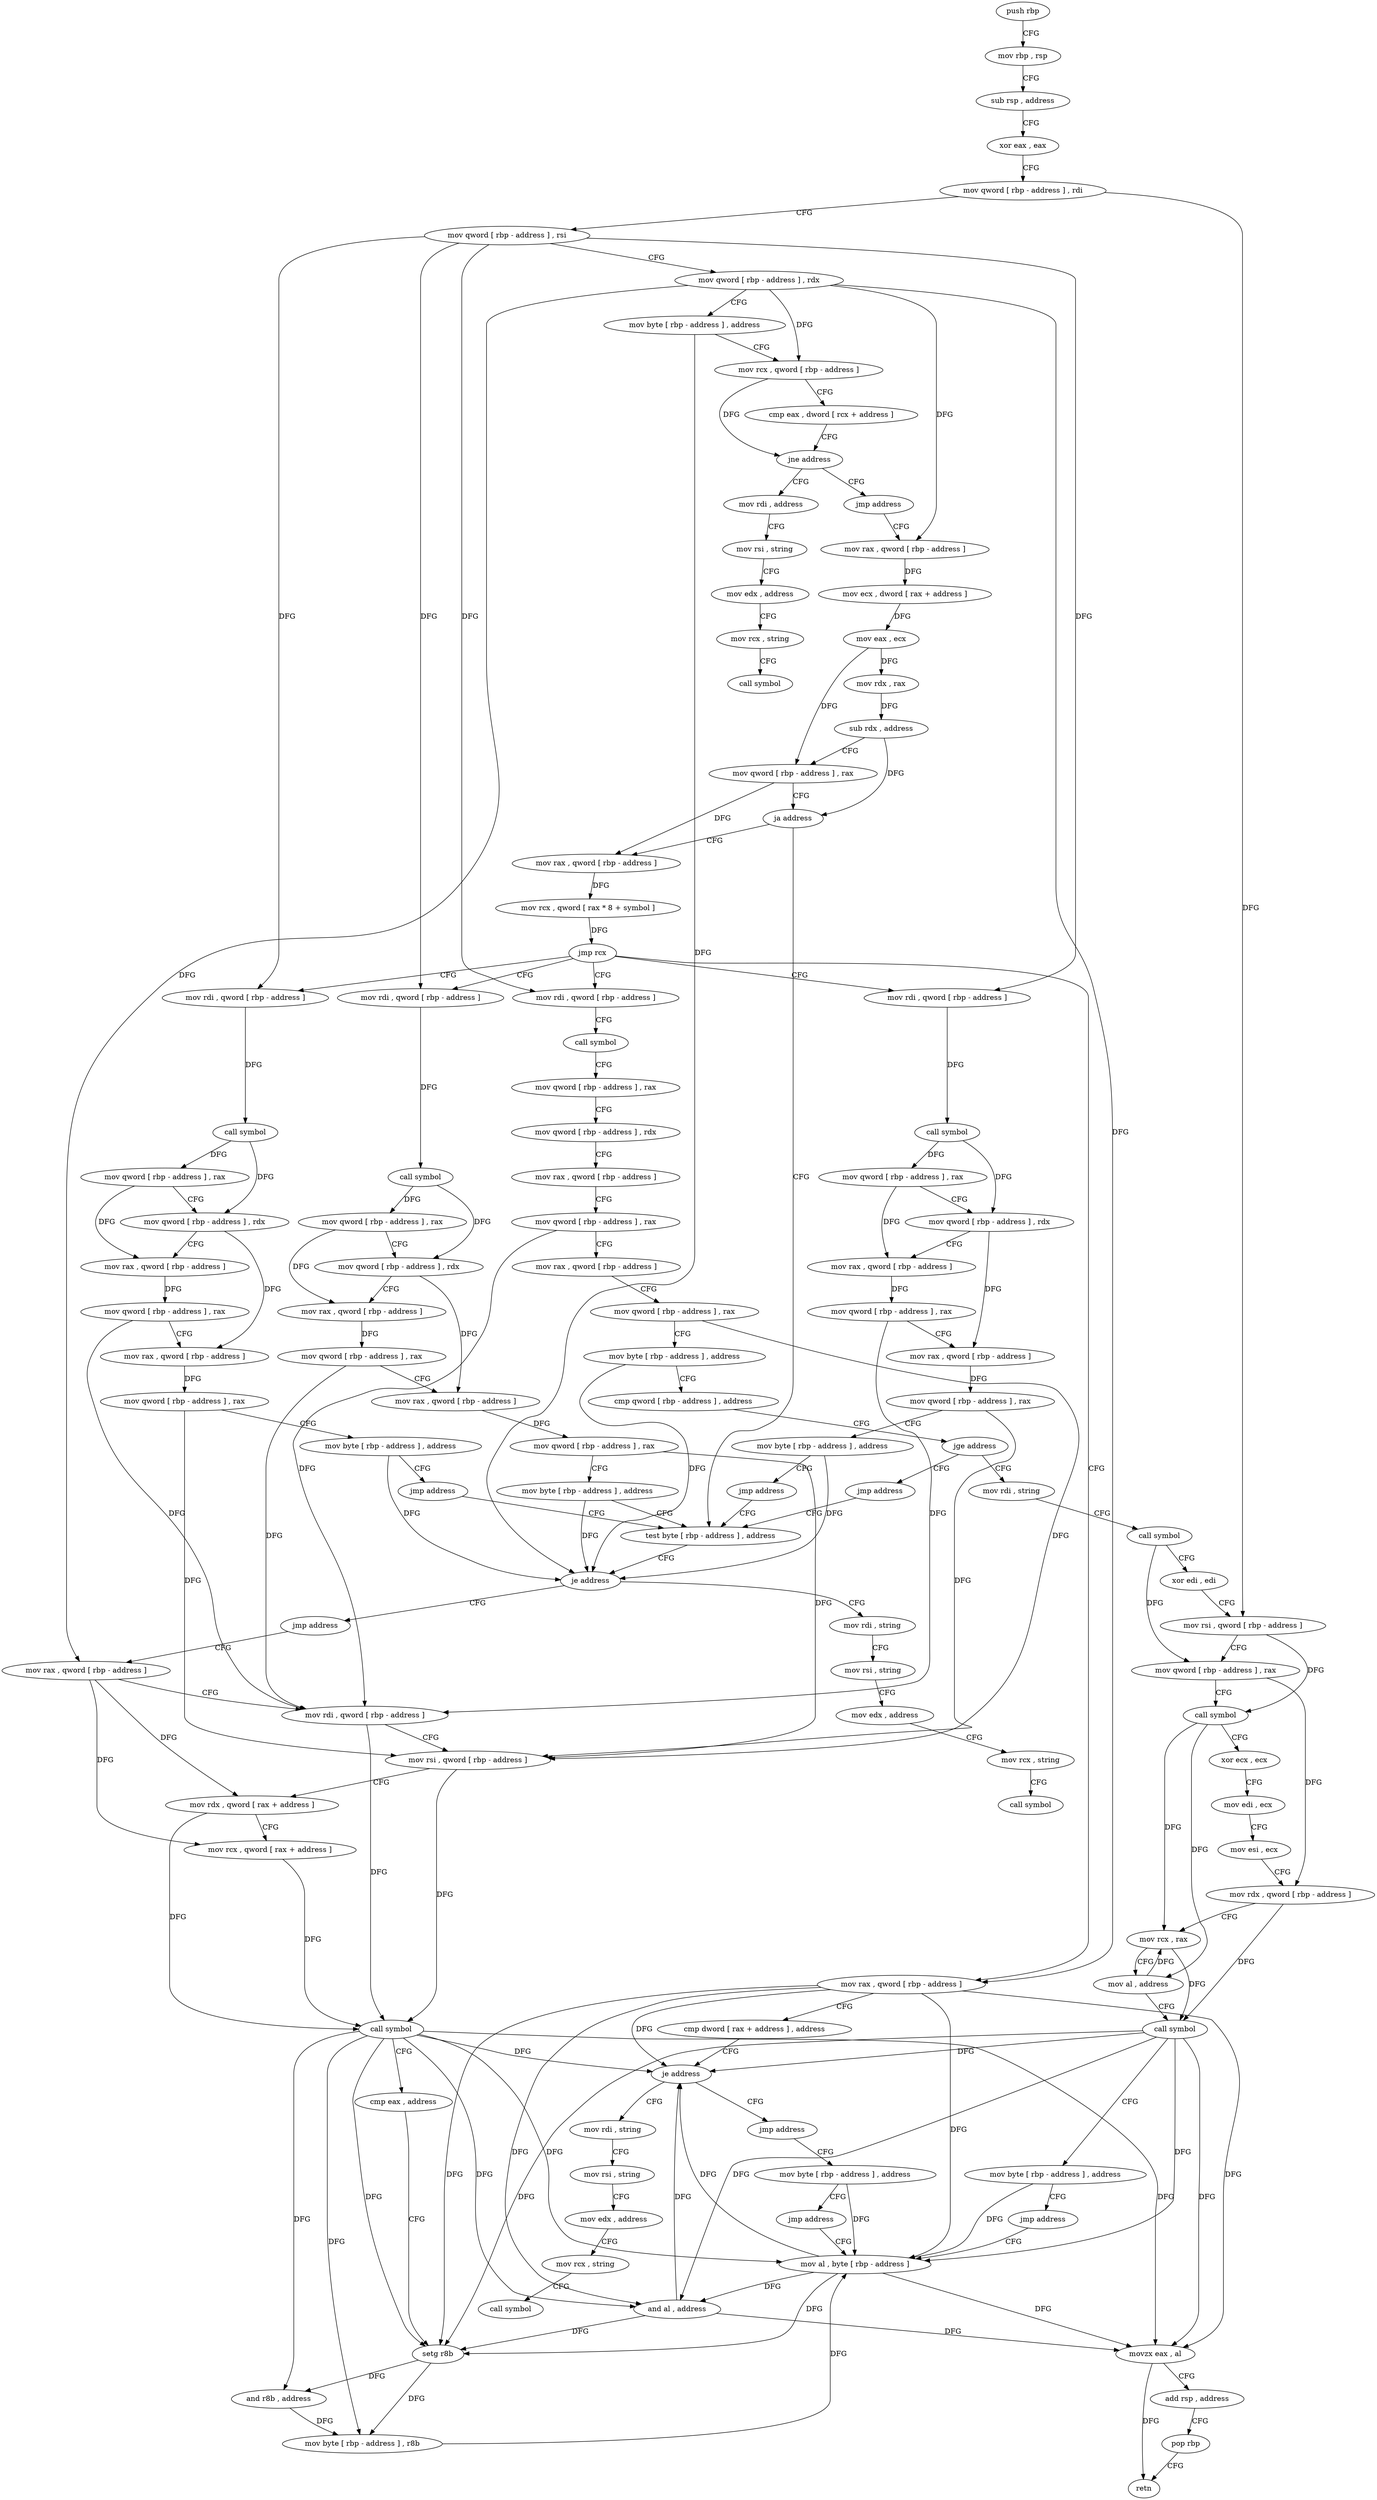 digraph "func" {
"4218544" [label = "push rbp" ]
"4218545" [label = "mov rbp , rsp" ]
"4218548" [label = "sub rsp , address" ]
"4218555" [label = "xor eax , eax" ]
"4218557" [label = "mov qword [ rbp - address ] , rdi" ]
"4218561" [label = "mov qword [ rbp - address ] , rsi" ]
"4218565" [label = "mov qword [ rbp - address ] , rdx" ]
"4218569" [label = "mov byte [ rbp - address ] , address" ]
"4218573" [label = "mov rcx , qword [ rbp - address ]" ]
"4218577" [label = "cmp eax , dword [ rcx + address ]" ]
"4218580" [label = "jne address" ]
"4218591" [label = "mov rdi , address" ]
"4218586" [label = "jmp address" ]
"4218601" [label = "mov rsi , string" ]
"4218611" [label = "mov edx , address" ]
"4218616" [label = "mov rcx , string" ]
"4218626" [label = "call symbol" ]
"4218631" [label = "mov rax , qword [ rbp - address ]" ]
"4218635" [label = "mov ecx , dword [ rax + address ]" ]
"4218638" [label = "mov eax , ecx" ]
"4218640" [label = "mov rdx , rax" ]
"4218643" [label = "sub rdx , address" ]
"4218647" [label = "mov qword [ rbp - address ] , rax" ]
"4218651" [label = "ja address" ]
"4218978" [label = "test byte [ rbp - address ] , address" ]
"4218657" [label = "mov rax , qword [ rbp - address ]" ]
"4218982" [label = "je address" ]
"4218993" [label = "mov rdi , string" ]
"4218988" [label = "jmp address" ]
"4218661" [label = "mov rcx , qword [ rax * 8 + symbol ]" ]
"4218669" [label = "jmp rcx" ]
"4218671" [label = "mov rax , qword [ rbp - address ]" ]
"4218739" [label = "mov rdi , qword [ rbp - address ]" ]
"4218781" [label = "mov rdi , qword [ rbp - address ]" ]
"4218899" [label = "mov rdi , qword [ rbp - address ]" ]
"4218941" [label = "mov rdi , qword [ rbp - address ]" ]
"4219003" [label = "mov rsi , string" ]
"4219013" [label = "mov edx , address" ]
"4219018" [label = "mov rcx , string" ]
"4219028" [label = "call symbol" ]
"4219033" [label = "mov rax , qword [ rbp - address ]" ]
"4218675" [label = "cmp dword [ rax + address ] , address" ]
"4218679" [label = "je address" ]
"4218690" [label = "mov rdi , string" ]
"4218685" [label = "jmp address" ]
"4218743" [label = "call symbol" ]
"4218748" [label = "mov qword [ rbp - address ] , rax" ]
"4218752" [label = "mov qword [ rbp - address ] , rdx" ]
"4218756" [label = "mov rax , qword [ rbp - address ]" ]
"4218760" [label = "mov qword [ rbp - address ] , rax" ]
"4218764" [label = "mov rax , qword [ rbp - address ]" ]
"4218768" [label = "mov qword [ rbp - address ] , rax" ]
"4218772" [label = "mov byte [ rbp - address ] , address" ]
"4218776" [label = "jmp address" ]
"4218785" [label = "call symbol" ]
"4218790" [label = "mov qword [ rbp - address ] , rax" ]
"4218794" [label = "mov qword [ rbp - address ] , rdx" ]
"4218798" [label = "mov rax , qword [ rbp - address ]" ]
"4218802" [label = "mov qword [ rbp - address ] , rax" ]
"4218806" [label = "mov rax , qword [ rbp - address ]" ]
"4218810" [label = "mov qword [ rbp - address ] , rax" ]
"4218814" [label = "mov byte [ rbp - address ] , address" ]
"4218818" [label = "cmp qword [ rbp - address ] , address" ]
"4218823" [label = "jge address" ]
"4218894" [label = "jmp address" ]
"4218829" [label = "mov rdi , string" ]
"4218903" [label = "call symbol" ]
"4218908" [label = "mov qword [ rbp - address ] , rax" ]
"4218912" [label = "mov qword [ rbp - address ] , rdx" ]
"4218916" [label = "mov rax , qword [ rbp - address ]" ]
"4218920" [label = "mov qword [ rbp - address ] , rax" ]
"4218924" [label = "mov rax , qword [ rbp - address ]" ]
"4218928" [label = "mov qword [ rbp - address ] , rax" ]
"4218932" [label = "mov byte [ rbp - address ] , address" ]
"4218936" [label = "jmp address" ]
"4218945" [label = "call symbol" ]
"4218950" [label = "mov qword [ rbp - address ] , rax" ]
"4218954" [label = "mov qword [ rbp - address ] , rdx" ]
"4218958" [label = "mov rax , qword [ rbp - address ]" ]
"4218962" [label = "mov qword [ rbp - address ] , rax" ]
"4218966" [label = "mov rax , qword [ rbp - address ]" ]
"4218970" [label = "mov qword [ rbp - address ] , rax" ]
"4218974" [label = "mov byte [ rbp - address ] , address" ]
"4219037" [label = "mov rdi , qword [ rbp - address ]" ]
"4219041" [label = "mov rsi , qword [ rbp - address ]" ]
"4219045" [label = "mov rdx , qword [ rax + address ]" ]
"4219049" [label = "mov rcx , qword [ rax + address ]" ]
"4219053" [label = "call symbol" ]
"4219058" [label = "cmp eax , address" ]
"4219061" [label = "setg r8b" ]
"4219065" [label = "and r8b , address" ]
"4219069" [label = "mov byte [ rbp - address ] , r8b" ]
"4219073" [label = "mov al , byte [ rbp - address ]" ]
"4218700" [label = "mov rsi , string" ]
"4218710" [label = "mov edx , address" ]
"4218715" [label = "mov rcx , string" ]
"4218725" [label = "call symbol" ]
"4218730" [label = "mov byte [ rbp - address ] , address" ]
"4218839" [label = "call symbol" ]
"4218844" [label = "xor edi , edi" ]
"4218846" [label = "mov rsi , qword [ rbp - address ]" ]
"4218850" [label = "mov qword [ rbp - address ] , rax" ]
"4218857" [label = "call symbol" ]
"4218862" [label = "xor ecx , ecx" ]
"4218864" [label = "mov edi , ecx" ]
"4218866" [label = "mov esi , ecx" ]
"4218868" [label = "mov rdx , qword [ rbp - address ]" ]
"4218875" [label = "mov rcx , rax" ]
"4218878" [label = "mov al , address" ]
"4218880" [label = "call symbol" ]
"4218885" [label = "mov byte [ rbp - address ] , address" ]
"4218889" [label = "jmp address" ]
"4218734" [label = "jmp address" ]
"4219076" [label = "and al , address" ]
"4219078" [label = "movzx eax , al" ]
"4219081" [label = "add rsp , address" ]
"4219088" [label = "pop rbp" ]
"4219089" [label = "retn" ]
"4218544" -> "4218545" [ label = "CFG" ]
"4218545" -> "4218548" [ label = "CFG" ]
"4218548" -> "4218555" [ label = "CFG" ]
"4218555" -> "4218557" [ label = "CFG" ]
"4218557" -> "4218561" [ label = "CFG" ]
"4218557" -> "4218846" [ label = "DFG" ]
"4218561" -> "4218565" [ label = "CFG" ]
"4218561" -> "4218739" [ label = "DFG" ]
"4218561" -> "4218781" [ label = "DFG" ]
"4218561" -> "4218899" [ label = "DFG" ]
"4218561" -> "4218941" [ label = "DFG" ]
"4218565" -> "4218569" [ label = "CFG" ]
"4218565" -> "4218573" [ label = "DFG" ]
"4218565" -> "4218631" [ label = "DFG" ]
"4218565" -> "4218671" [ label = "DFG" ]
"4218565" -> "4219033" [ label = "DFG" ]
"4218569" -> "4218573" [ label = "CFG" ]
"4218569" -> "4218982" [ label = "DFG" ]
"4218573" -> "4218577" [ label = "CFG" ]
"4218573" -> "4218580" [ label = "DFG" ]
"4218577" -> "4218580" [ label = "CFG" ]
"4218580" -> "4218591" [ label = "CFG" ]
"4218580" -> "4218586" [ label = "CFG" ]
"4218591" -> "4218601" [ label = "CFG" ]
"4218586" -> "4218631" [ label = "CFG" ]
"4218601" -> "4218611" [ label = "CFG" ]
"4218611" -> "4218616" [ label = "CFG" ]
"4218616" -> "4218626" [ label = "CFG" ]
"4218631" -> "4218635" [ label = "DFG" ]
"4218635" -> "4218638" [ label = "DFG" ]
"4218638" -> "4218640" [ label = "DFG" ]
"4218638" -> "4218647" [ label = "DFG" ]
"4218640" -> "4218643" [ label = "DFG" ]
"4218643" -> "4218647" [ label = "CFG" ]
"4218643" -> "4218651" [ label = "DFG" ]
"4218647" -> "4218651" [ label = "CFG" ]
"4218647" -> "4218657" [ label = "DFG" ]
"4218651" -> "4218978" [ label = "CFG" ]
"4218651" -> "4218657" [ label = "CFG" ]
"4218978" -> "4218982" [ label = "CFG" ]
"4218657" -> "4218661" [ label = "DFG" ]
"4218982" -> "4218993" [ label = "CFG" ]
"4218982" -> "4218988" [ label = "CFG" ]
"4218993" -> "4219003" [ label = "CFG" ]
"4218988" -> "4219033" [ label = "CFG" ]
"4218661" -> "4218669" [ label = "DFG" ]
"4218669" -> "4218671" [ label = "CFG" ]
"4218669" -> "4218739" [ label = "CFG" ]
"4218669" -> "4218781" [ label = "CFG" ]
"4218669" -> "4218899" [ label = "CFG" ]
"4218669" -> "4218941" [ label = "CFG" ]
"4218671" -> "4218675" [ label = "CFG" ]
"4218671" -> "4218679" [ label = "DFG" ]
"4218671" -> "4219061" [ label = "DFG" ]
"4218671" -> "4219073" [ label = "DFG" ]
"4218671" -> "4219076" [ label = "DFG" ]
"4218671" -> "4219078" [ label = "DFG" ]
"4218739" -> "4218743" [ label = "DFG" ]
"4218781" -> "4218785" [ label = "CFG" ]
"4218899" -> "4218903" [ label = "DFG" ]
"4218941" -> "4218945" [ label = "DFG" ]
"4219003" -> "4219013" [ label = "CFG" ]
"4219013" -> "4219018" [ label = "CFG" ]
"4219018" -> "4219028" [ label = "CFG" ]
"4219033" -> "4219037" [ label = "CFG" ]
"4219033" -> "4219045" [ label = "DFG" ]
"4219033" -> "4219049" [ label = "DFG" ]
"4218675" -> "4218679" [ label = "CFG" ]
"4218679" -> "4218690" [ label = "CFG" ]
"4218679" -> "4218685" [ label = "CFG" ]
"4218690" -> "4218700" [ label = "CFG" ]
"4218685" -> "4218730" [ label = "CFG" ]
"4218743" -> "4218748" [ label = "DFG" ]
"4218743" -> "4218752" [ label = "DFG" ]
"4218748" -> "4218752" [ label = "CFG" ]
"4218748" -> "4218756" [ label = "DFG" ]
"4218752" -> "4218756" [ label = "CFG" ]
"4218752" -> "4218764" [ label = "DFG" ]
"4218756" -> "4218760" [ label = "DFG" ]
"4218760" -> "4218764" [ label = "CFG" ]
"4218760" -> "4219037" [ label = "DFG" ]
"4218764" -> "4218768" [ label = "DFG" ]
"4218768" -> "4218772" [ label = "CFG" ]
"4218768" -> "4219041" [ label = "DFG" ]
"4218772" -> "4218776" [ label = "CFG" ]
"4218772" -> "4218982" [ label = "DFG" ]
"4218776" -> "4218978" [ label = "CFG" ]
"4218785" -> "4218790" [ label = "CFG" ]
"4218790" -> "4218794" [ label = "CFG" ]
"4218794" -> "4218798" [ label = "CFG" ]
"4218798" -> "4218802" [ label = "CFG" ]
"4218802" -> "4218806" [ label = "CFG" ]
"4218802" -> "4219037" [ label = "DFG" ]
"4218806" -> "4218810" [ label = "CFG" ]
"4218810" -> "4218814" [ label = "CFG" ]
"4218810" -> "4219041" [ label = "DFG" ]
"4218814" -> "4218818" [ label = "CFG" ]
"4218814" -> "4218982" [ label = "DFG" ]
"4218818" -> "4218823" [ label = "CFG" ]
"4218823" -> "4218894" [ label = "CFG" ]
"4218823" -> "4218829" [ label = "CFG" ]
"4218894" -> "4218978" [ label = "CFG" ]
"4218829" -> "4218839" [ label = "CFG" ]
"4218903" -> "4218908" [ label = "DFG" ]
"4218903" -> "4218912" [ label = "DFG" ]
"4218908" -> "4218912" [ label = "CFG" ]
"4218908" -> "4218916" [ label = "DFG" ]
"4218912" -> "4218916" [ label = "CFG" ]
"4218912" -> "4218924" [ label = "DFG" ]
"4218916" -> "4218920" [ label = "DFG" ]
"4218920" -> "4218924" [ label = "CFG" ]
"4218920" -> "4219037" [ label = "DFG" ]
"4218924" -> "4218928" [ label = "DFG" ]
"4218928" -> "4218932" [ label = "CFG" ]
"4218928" -> "4219041" [ label = "DFG" ]
"4218932" -> "4218936" [ label = "CFG" ]
"4218932" -> "4218982" [ label = "DFG" ]
"4218936" -> "4218978" [ label = "CFG" ]
"4218945" -> "4218950" [ label = "DFG" ]
"4218945" -> "4218954" [ label = "DFG" ]
"4218950" -> "4218954" [ label = "CFG" ]
"4218950" -> "4218958" [ label = "DFG" ]
"4218954" -> "4218958" [ label = "CFG" ]
"4218954" -> "4218966" [ label = "DFG" ]
"4218958" -> "4218962" [ label = "DFG" ]
"4218962" -> "4218966" [ label = "CFG" ]
"4218962" -> "4219037" [ label = "DFG" ]
"4218966" -> "4218970" [ label = "DFG" ]
"4218970" -> "4218974" [ label = "CFG" ]
"4218970" -> "4219041" [ label = "DFG" ]
"4218974" -> "4218978" [ label = "CFG" ]
"4218974" -> "4218982" [ label = "DFG" ]
"4219037" -> "4219041" [ label = "CFG" ]
"4219037" -> "4219053" [ label = "DFG" ]
"4219041" -> "4219045" [ label = "CFG" ]
"4219041" -> "4219053" [ label = "DFG" ]
"4219045" -> "4219049" [ label = "CFG" ]
"4219045" -> "4219053" [ label = "DFG" ]
"4219049" -> "4219053" [ label = "DFG" ]
"4219053" -> "4219058" [ label = "CFG" ]
"4219053" -> "4218679" [ label = "DFG" ]
"4219053" -> "4219061" [ label = "DFG" ]
"4219053" -> "4219073" [ label = "DFG" ]
"4219053" -> "4219076" [ label = "DFG" ]
"4219053" -> "4219078" [ label = "DFG" ]
"4219053" -> "4219065" [ label = "DFG" ]
"4219053" -> "4219069" [ label = "DFG" ]
"4219058" -> "4219061" [ label = "CFG" ]
"4219061" -> "4219065" [ label = "DFG" ]
"4219061" -> "4219069" [ label = "DFG" ]
"4219065" -> "4219069" [ label = "DFG" ]
"4219069" -> "4219073" [ label = "DFG" ]
"4219073" -> "4219076" [ label = "DFG" ]
"4219073" -> "4218679" [ label = "DFG" ]
"4219073" -> "4219061" [ label = "DFG" ]
"4219073" -> "4219078" [ label = "DFG" ]
"4218700" -> "4218710" [ label = "CFG" ]
"4218710" -> "4218715" [ label = "CFG" ]
"4218715" -> "4218725" [ label = "CFG" ]
"4218730" -> "4218734" [ label = "CFG" ]
"4218730" -> "4219073" [ label = "DFG" ]
"4218839" -> "4218844" [ label = "CFG" ]
"4218839" -> "4218850" [ label = "DFG" ]
"4218844" -> "4218846" [ label = "CFG" ]
"4218846" -> "4218850" [ label = "CFG" ]
"4218846" -> "4218857" [ label = "DFG" ]
"4218850" -> "4218857" [ label = "CFG" ]
"4218850" -> "4218868" [ label = "DFG" ]
"4218857" -> "4218862" [ label = "CFG" ]
"4218857" -> "4218875" [ label = "DFG" ]
"4218857" -> "4218878" [ label = "DFG" ]
"4218862" -> "4218864" [ label = "CFG" ]
"4218864" -> "4218866" [ label = "CFG" ]
"4218866" -> "4218868" [ label = "CFG" ]
"4218868" -> "4218875" [ label = "CFG" ]
"4218868" -> "4218880" [ label = "DFG" ]
"4218875" -> "4218878" [ label = "CFG" ]
"4218875" -> "4218880" [ label = "DFG" ]
"4218878" -> "4218880" [ label = "CFG" ]
"4218878" -> "4218875" [ label = "DFG" ]
"4218880" -> "4218885" [ label = "CFG" ]
"4218880" -> "4218679" [ label = "DFG" ]
"4218880" -> "4219061" [ label = "DFG" ]
"4218880" -> "4219073" [ label = "DFG" ]
"4218880" -> "4219076" [ label = "DFG" ]
"4218880" -> "4219078" [ label = "DFG" ]
"4218885" -> "4218889" [ label = "CFG" ]
"4218885" -> "4219073" [ label = "DFG" ]
"4218889" -> "4219073" [ label = "CFG" ]
"4218734" -> "4219073" [ label = "CFG" ]
"4219076" -> "4219078" [ label = "DFG" ]
"4219076" -> "4218679" [ label = "DFG" ]
"4219076" -> "4219061" [ label = "DFG" ]
"4219078" -> "4219081" [ label = "CFG" ]
"4219078" -> "4219089" [ label = "DFG" ]
"4219081" -> "4219088" [ label = "CFG" ]
"4219088" -> "4219089" [ label = "CFG" ]
}
